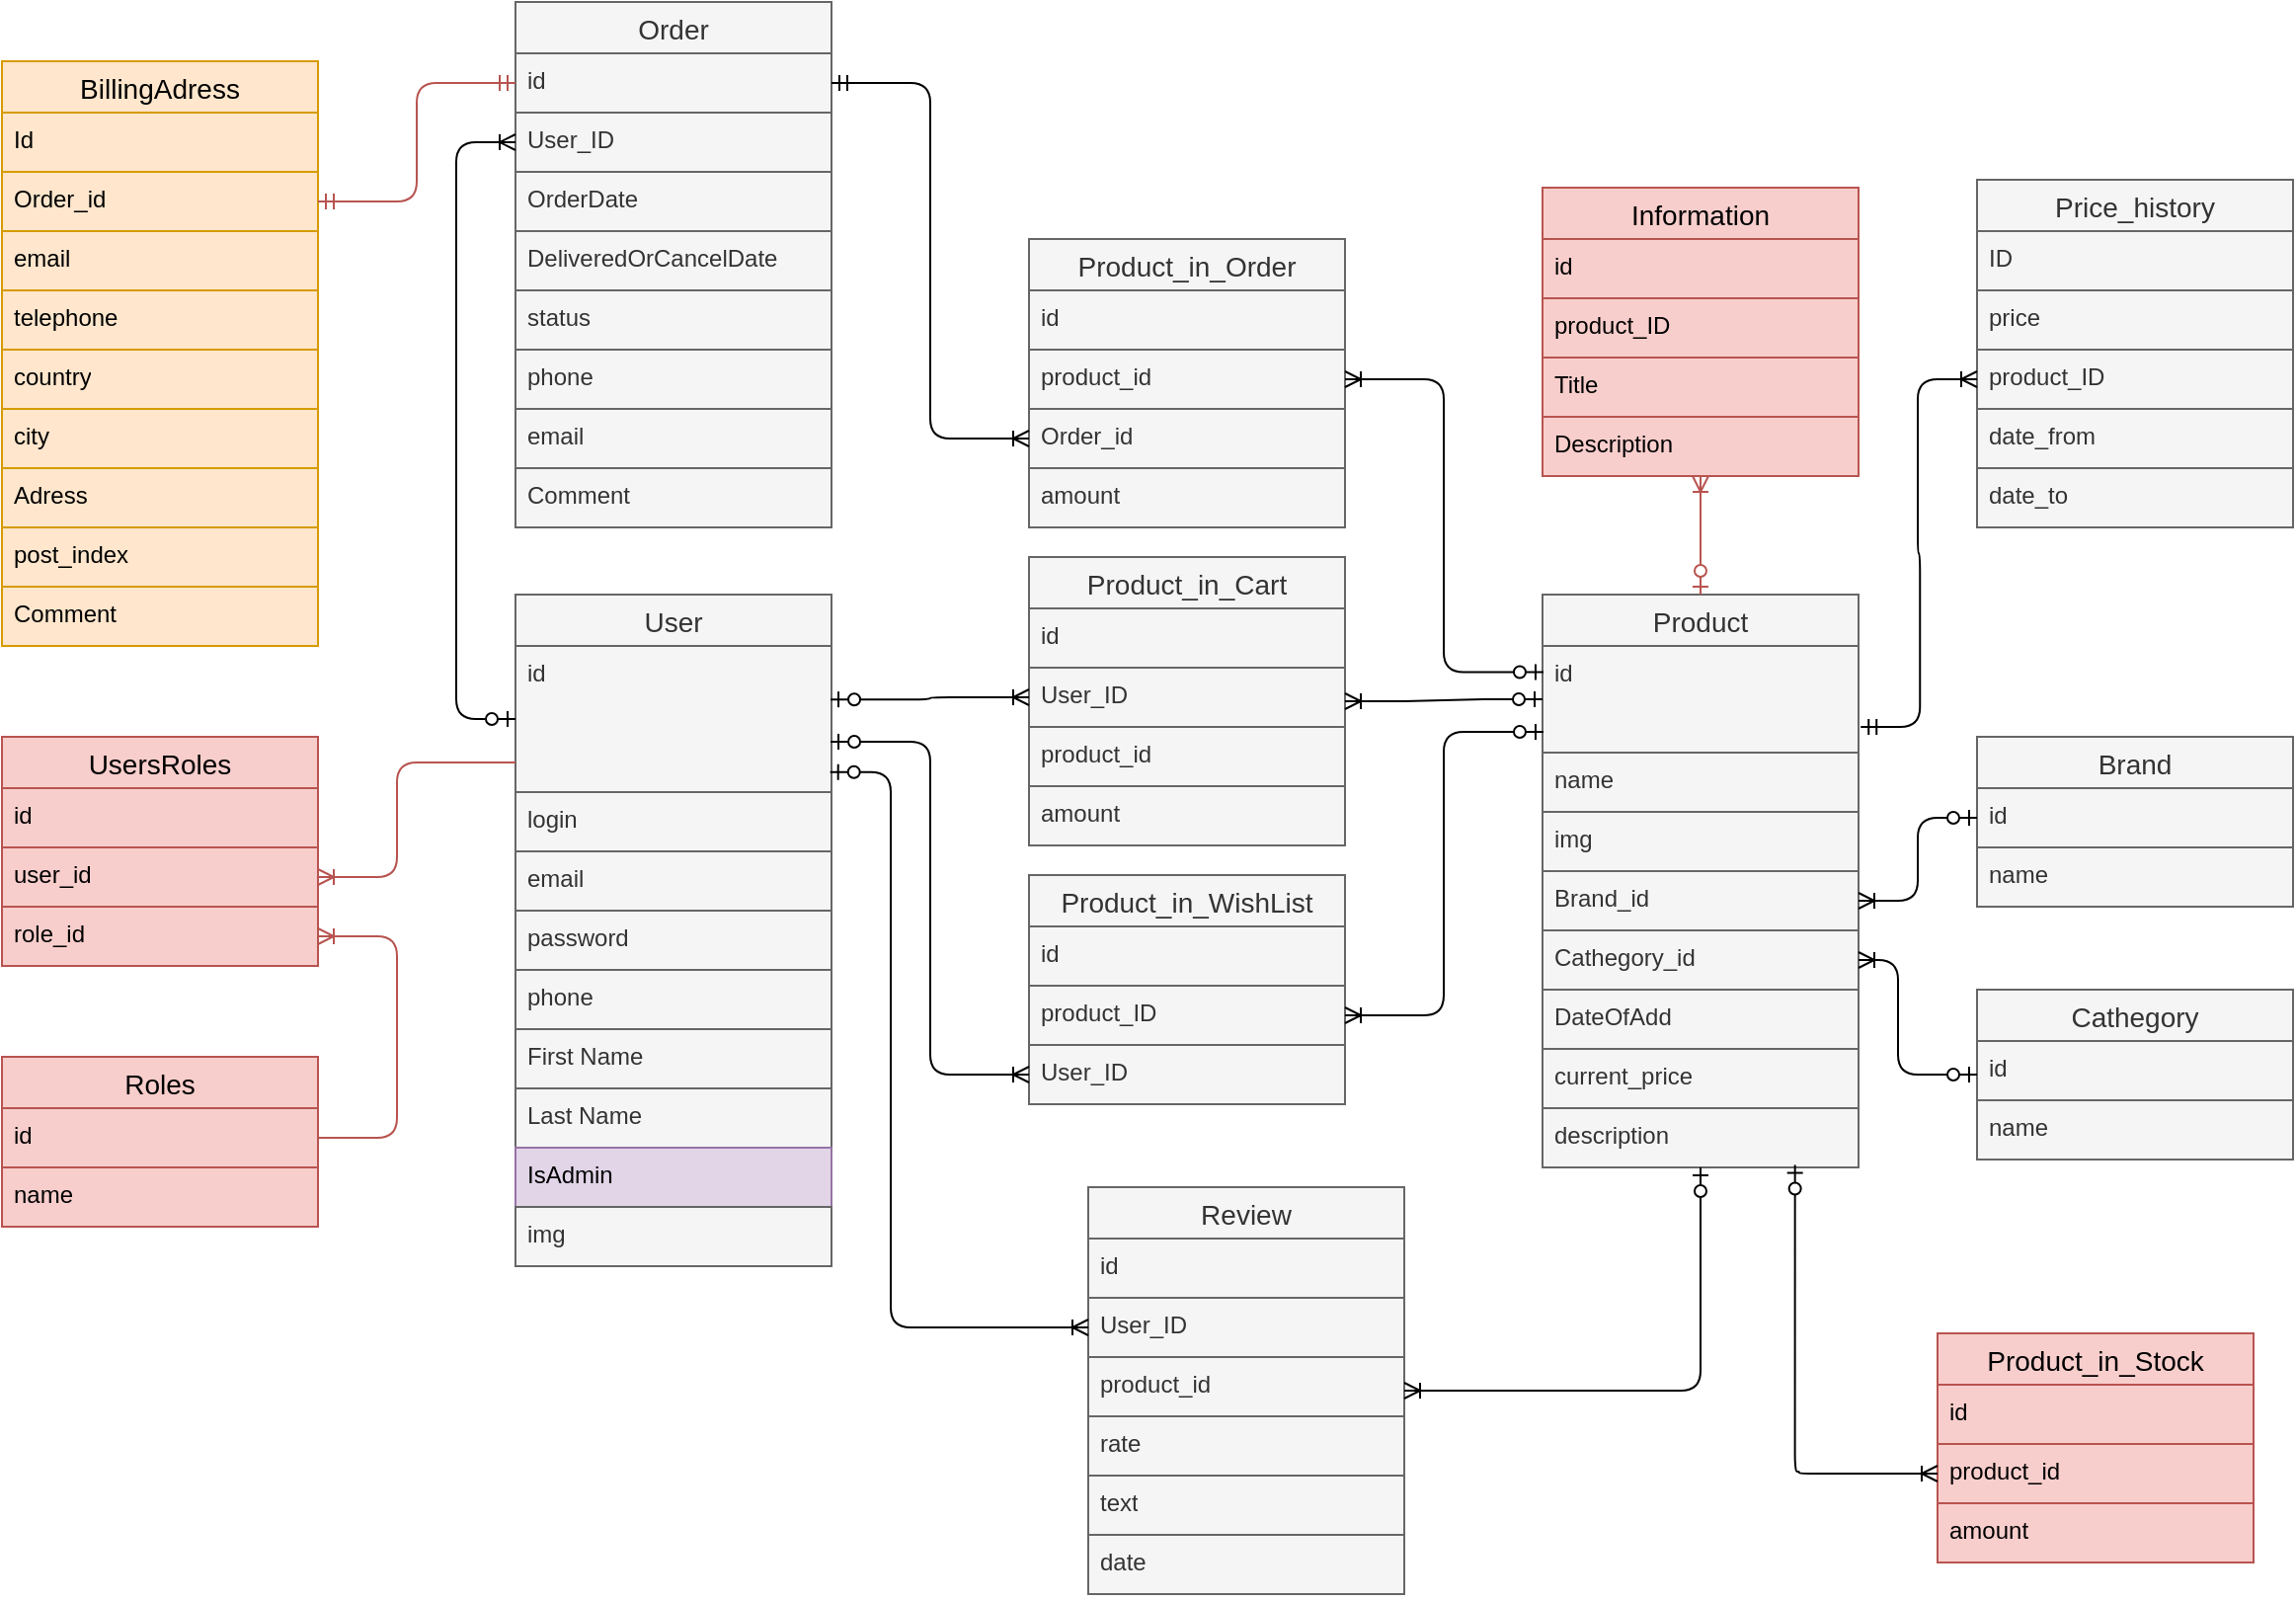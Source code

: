 <mxfile version="21.2.9" type="device">
  <diagram id="R2lEEEUBdFMjLlhIrx00" name="Page-1">
    <mxGraphModel dx="2614" dy="2073" grid="1" gridSize="10" guides="1" tooltips="1" connect="1" arrows="1" fold="1" page="1" pageScale="1" pageWidth="850" pageHeight="1100" math="0" shadow="0" extFonts="Permanent Marker^https://fonts.googleapis.com/css?family=Permanent+Marker">
      <root>
        <mxCell id="0" />
        <mxCell id="1" parent="0" />
        <mxCell id="YxecxqCxP0q8Dx2O9kPj-72" value="Product" style="swimlane;fontStyle=0;childLayout=stackLayout;horizontal=1;startSize=26;horizontalStack=0;resizeParent=1;resizeParentMax=0;resizeLast=0;collapsible=1;marginBottom=0;align=center;fontSize=14;fillColor=#f5f5f5;fontColor=#333333;strokeColor=#666666;" parent="1" vertex="1">
          <mxGeometry x="60" y="256" width="160" height="290" as="geometry" />
        </mxCell>
        <mxCell id="YxecxqCxP0q8Dx2O9kPj-73" value="id" style="text;spacingLeft=4;spacingRight=4;overflow=hidden;rotatable=0;points=[[0,0.5],[1,0.5]];portConstraint=eastwest;fontSize=12;whiteSpace=wrap;html=1;fillColor=#f5f5f5;fontColor=#333333;strokeColor=#666666;" parent="YxecxqCxP0q8Dx2O9kPj-72" vertex="1">
          <mxGeometry y="26" width="160" height="54" as="geometry" />
        </mxCell>
        <mxCell id="YxecxqCxP0q8Dx2O9kPj-74" value="name" style="text;spacingLeft=4;spacingRight=4;overflow=hidden;rotatable=0;points=[[0,0.5],[1,0.5]];portConstraint=eastwest;fontSize=12;whiteSpace=wrap;html=1;fillColor=#f5f5f5;fontColor=#333333;strokeColor=#666666;" parent="YxecxqCxP0q8Dx2O9kPj-72" vertex="1">
          <mxGeometry y="80" width="160" height="30" as="geometry" />
        </mxCell>
        <mxCell id="YxecxqCxP0q8Dx2O9kPj-75" value="img" style="text;spacingLeft=4;spacingRight=4;overflow=hidden;rotatable=0;points=[[0,0.5],[1,0.5]];portConstraint=eastwest;fontSize=12;whiteSpace=wrap;html=1;fillColor=#f5f5f5;fontColor=#333333;strokeColor=#666666;" parent="YxecxqCxP0q8Dx2O9kPj-72" vertex="1">
          <mxGeometry y="110" width="160" height="30" as="geometry" />
        </mxCell>
        <mxCell id="YxecxqCxP0q8Dx2O9kPj-76" value="Brand_id" style="text;spacingLeft=4;spacingRight=4;overflow=hidden;rotatable=0;points=[[0,0.5],[1,0.5]];portConstraint=eastwest;fontSize=12;whiteSpace=wrap;html=1;fillColor=#f5f5f5;fontColor=#333333;strokeColor=#666666;" parent="YxecxqCxP0q8Dx2O9kPj-72" vertex="1">
          <mxGeometry y="140" width="160" height="30" as="geometry" />
        </mxCell>
        <mxCell id="YxecxqCxP0q8Dx2O9kPj-77" value="Cathegory_id" style="text;spacingLeft=4;spacingRight=4;overflow=hidden;rotatable=0;points=[[0,0.5],[1,0.5]];portConstraint=eastwest;fontSize=12;whiteSpace=wrap;html=1;fillColor=#f5f5f5;fontColor=#333333;strokeColor=#666666;" parent="YxecxqCxP0q8Dx2O9kPj-72" vertex="1">
          <mxGeometry y="170" width="160" height="30" as="geometry" />
        </mxCell>
        <mxCell id="YxecxqCxP0q8Dx2O9kPj-78" value="DateOfAdd" style="text;spacingLeft=4;spacingRight=4;overflow=hidden;rotatable=0;points=[[0,0.5],[1,0.5]];portConstraint=eastwest;fontSize=12;whiteSpace=wrap;html=1;fillColor=#f5f5f5;fontColor=#333333;strokeColor=#666666;" parent="YxecxqCxP0q8Dx2O9kPj-72" vertex="1">
          <mxGeometry y="200" width="160" height="30" as="geometry" />
        </mxCell>
        <mxCell id="OA8EPlwVXjZVBdzUhsho-21" value="current_price&lt;br&gt;" style="text;spacingLeft=4;spacingRight=4;overflow=hidden;rotatable=0;points=[[0,0.5],[1,0.5]];portConstraint=eastwest;fontSize=12;whiteSpace=wrap;html=1;fillColor=#f5f5f5;fontColor=#333333;strokeColor=#666666;" vertex="1" parent="YxecxqCxP0q8Dx2O9kPj-72">
          <mxGeometry y="230" width="160" height="30" as="geometry" />
        </mxCell>
        <mxCell id="OA8EPlwVXjZVBdzUhsho-22" value="description" style="text;spacingLeft=4;spacingRight=4;overflow=hidden;rotatable=0;points=[[0,0.5],[1,0.5]];portConstraint=eastwest;fontSize=12;whiteSpace=wrap;html=1;fillColor=#f5f5f5;fontColor=#333333;strokeColor=#666666;" vertex="1" parent="YxecxqCxP0q8Dx2O9kPj-72">
          <mxGeometry y="260" width="160" height="30" as="geometry" />
        </mxCell>
        <mxCell id="YxecxqCxP0q8Dx2O9kPj-79" value="User" style="swimlane;fontStyle=0;childLayout=stackLayout;horizontal=1;startSize=26;horizontalStack=0;resizeParent=1;resizeParentMax=0;resizeLast=0;collapsible=1;marginBottom=0;align=center;fontSize=14;fillColor=#f5f5f5;fontColor=#333333;strokeColor=#666666;" parent="1" vertex="1">
          <mxGeometry x="-460" y="256" width="160" height="340" as="geometry" />
        </mxCell>
        <mxCell id="YxecxqCxP0q8Dx2O9kPj-80" value="id" style="text;strokeColor=#666666;fillColor=#f5f5f5;spacingLeft=4;spacingRight=4;overflow=hidden;rotatable=0;points=[[0,0.5],[1,0.5]];portConstraint=eastwest;fontSize=12;whiteSpace=wrap;html=1;fontColor=#333333;" parent="YxecxqCxP0q8Dx2O9kPj-79" vertex="1">
          <mxGeometry y="26" width="160" height="74" as="geometry" />
        </mxCell>
        <mxCell id="OA8EPlwVXjZVBdzUhsho-10" value="login" style="text;strokeColor=#666666;fillColor=#f5f5f5;spacingLeft=4;spacingRight=4;overflow=hidden;rotatable=0;points=[[0,0.5],[1,0.5]];portConstraint=eastwest;fontSize=12;whiteSpace=wrap;html=1;fontColor=#333333;" vertex="1" parent="YxecxqCxP0q8Dx2O9kPj-79">
          <mxGeometry y="100" width="160" height="30" as="geometry" />
        </mxCell>
        <mxCell id="YxecxqCxP0q8Dx2O9kPj-81" value="email" style="text;strokeColor=#666666;fillColor=#f5f5f5;spacingLeft=4;spacingRight=4;overflow=hidden;rotatable=0;points=[[0,0.5],[1,0.5]];portConstraint=eastwest;fontSize=12;whiteSpace=wrap;html=1;fontColor=#333333;" parent="YxecxqCxP0q8Dx2O9kPj-79" vertex="1">
          <mxGeometry y="130" width="160" height="30" as="geometry" />
        </mxCell>
        <mxCell id="YxecxqCxP0q8Dx2O9kPj-82" value="password" style="text;strokeColor=#666666;fillColor=#f5f5f5;spacingLeft=4;spacingRight=4;overflow=hidden;rotatable=0;points=[[0,0.5],[1,0.5]];portConstraint=eastwest;fontSize=12;whiteSpace=wrap;html=1;fontColor=#333333;" parent="YxecxqCxP0q8Dx2O9kPj-79" vertex="1">
          <mxGeometry y="160" width="160" height="30" as="geometry" />
        </mxCell>
        <mxCell id="YxecxqCxP0q8Dx2O9kPj-83" value="phone" style="text;strokeColor=#666666;fillColor=#f5f5f5;spacingLeft=4;spacingRight=4;overflow=hidden;rotatable=0;points=[[0,0.5],[1,0.5]];portConstraint=eastwest;fontSize=12;whiteSpace=wrap;html=1;fontColor=#333333;" parent="YxecxqCxP0q8Dx2O9kPj-79" vertex="1">
          <mxGeometry y="190" width="160" height="30" as="geometry" />
        </mxCell>
        <mxCell id="YxecxqCxP0q8Dx2O9kPj-84" value="First Name" style="text;strokeColor=#666666;fillColor=#f5f5f5;spacingLeft=4;spacingRight=4;overflow=hidden;rotatable=0;points=[[0,0.5],[1,0.5]];portConstraint=eastwest;fontSize=12;whiteSpace=wrap;html=1;fontColor=#333333;" parent="YxecxqCxP0q8Dx2O9kPj-79" vertex="1">
          <mxGeometry y="220" width="160" height="30" as="geometry" />
        </mxCell>
        <mxCell id="YxecxqCxP0q8Dx2O9kPj-85" value="Last Name" style="text;strokeColor=#666666;fillColor=#f5f5f5;spacingLeft=4;spacingRight=4;overflow=hidden;rotatable=0;points=[[0,0.5],[1,0.5]];portConstraint=eastwest;fontSize=12;whiteSpace=wrap;html=1;fontColor=#333333;" parent="YxecxqCxP0q8Dx2O9kPj-79" vertex="1">
          <mxGeometry y="250" width="160" height="30" as="geometry" />
        </mxCell>
        <mxCell id="Uu304TDXftvlPRaXCmew-1" value="IsAdmin" style="text;strokeColor=#9673a6;fillColor=#e1d5e7;spacingLeft=4;spacingRight=4;overflow=hidden;rotatable=0;points=[[0,0.5],[1,0.5]];portConstraint=eastwest;fontSize=12;whiteSpace=wrap;html=1;" parent="YxecxqCxP0q8Dx2O9kPj-79" vertex="1">
          <mxGeometry y="280" width="160" height="30" as="geometry" />
        </mxCell>
        <mxCell id="OA8EPlwVXjZVBdzUhsho-2" value="img" style="text;strokeColor=#666666;fillColor=#f5f5f5;spacingLeft=4;spacingRight=4;overflow=hidden;rotatable=0;points=[[0,0.5],[1,0.5]];portConstraint=eastwest;fontSize=12;whiteSpace=wrap;html=1;fontColor=#333333;" vertex="1" parent="YxecxqCxP0q8Dx2O9kPj-79">
          <mxGeometry y="310" width="160" height="30" as="geometry" />
        </mxCell>
        <mxCell id="YxecxqCxP0q8Dx2O9kPj-93" value="Order" style="swimlane;fontStyle=0;childLayout=stackLayout;horizontal=1;startSize=26;horizontalStack=0;resizeParent=1;resizeParentMax=0;resizeLast=0;collapsible=1;marginBottom=0;align=center;fontSize=14;fillColor=#f5f5f5;fontColor=#333333;strokeColor=#666666;" parent="1" vertex="1">
          <mxGeometry x="-460" y="-44" width="160" height="266" as="geometry" />
        </mxCell>
        <mxCell id="YxecxqCxP0q8Dx2O9kPj-94" value="id" style="text;spacingLeft=4;spacingRight=4;overflow=hidden;rotatable=0;points=[[0,0.5],[1,0.5]];portConstraint=eastwest;fontSize=12;whiteSpace=wrap;html=1;fillColor=#f5f5f5;fontColor=#333333;strokeColor=#666666;" parent="YxecxqCxP0q8Dx2O9kPj-93" vertex="1">
          <mxGeometry y="26" width="160" height="30" as="geometry" />
        </mxCell>
        <mxCell id="YxecxqCxP0q8Dx2O9kPj-95" value="User_ID" style="text;spacingLeft=4;spacingRight=4;overflow=hidden;rotatable=0;points=[[0,0.5],[1,0.5]];portConstraint=eastwest;fontSize=12;whiteSpace=wrap;html=1;fillColor=#f5f5f5;fontColor=#333333;strokeColor=#666666;" parent="YxecxqCxP0q8Dx2O9kPj-93" vertex="1">
          <mxGeometry y="56" width="160" height="30" as="geometry" />
        </mxCell>
        <mxCell id="YxecxqCxP0q8Dx2O9kPj-96" value="OrderDate" style="text;spacingLeft=4;spacingRight=4;overflow=hidden;rotatable=0;points=[[0,0.5],[1,0.5]];portConstraint=eastwest;fontSize=12;whiteSpace=wrap;html=1;fillColor=#f5f5f5;fontColor=#333333;strokeColor=#666666;" parent="YxecxqCxP0q8Dx2O9kPj-93" vertex="1">
          <mxGeometry y="86" width="160" height="30" as="geometry" />
        </mxCell>
        <mxCell id="YxecxqCxP0q8Dx2O9kPj-97" value="DeliveredOrCancelDate" style="text;spacingLeft=4;spacingRight=4;overflow=hidden;rotatable=0;points=[[0,0.5],[1,0.5]];portConstraint=eastwest;fontSize=12;whiteSpace=wrap;html=1;fillColor=#f5f5f5;fontColor=#333333;strokeColor=#666666;" parent="YxecxqCxP0q8Dx2O9kPj-93" vertex="1">
          <mxGeometry y="116" width="160" height="30" as="geometry" />
        </mxCell>
        <mxCell id="OA8EPlwVXjZVBdzUhsho-58" value="status&amp;nbsp;" style="text;spacingLeft=4;spacingRight=4;overflow=hidden;rotatable=0;points=[[0,0.5],[1,0.5]];portConstraint=eastwest;fontSize=12;whiteSpace=wrap;html=1;fillColor=#f5f5f5;fontColor=#333333;strokeColor=#666666;" vertex="1" parent="YxecxqCxP0q8Dx2O9kPj-93">
          <mxGeometry y="146" width="160" height="30" as="geometry" />
        </mxCell>
        <mxCell id="OA8EPlwVXjZVBdzUhsho-63" value="phone" style="text;spacingLeft=4;spacingRight=4;overflow=hidden;rotatable=0;points=[[0,0.5],[1,0.5]];portConstraint=eastwest;fontSize=12;whiteSpace=wrap;html=1;fillColor=#f5f5f5;fontColor=#333333;strokeColor=#666666;" vertex="1" parent="YxecxqCxP0q8Dx2O9kPj-93">
          <mxGeometry y="176" width="160" height="30" as="geometry" />
        </mxCell>
        <mxCell id="OA8EPlwVXjZVBdzUhsho-64" value="email" style="text;spacingLeft=4;spacingRight=4;overflow=hidden;rotatable=0;points=[[0,0.5],[1,0.5]];portConstraint=eastwest;fontSize=12;whiteSpace=wrap;html=1;fillColor=#f5f5f5;fontColor=#333333;strokeColor=#666666;" vertex="1" parent="YxecxqCxP0q8Dx2O9kPj-93">
          <mxGeometry y="206" width="160" height="30" as="geometry" />
        </mxCell>
        <mxCell id="OA8EPlwVXjZVBdzUhsho-65" value="Comment" style="text;spacingLeft=4;spacingRight=4;overflow=hidden;rotatable=0;points=[[0,0.5],[1,0.5]];portConstraint=eastwest;fontSize=12;whiteSpace=wrap;html=1;fillColor=#f5f5f5;fontColor=#333333;strokeColor=#666666;" vertex="1" parent="YxecxqCxP0q8Dx2O9kPj-93">
          <mxGeometry y="236" width="160" height="30" as="geometry" />
        </mxCell>
        <mxCell id="YxecxqCxP0q8Dx2O9kPj-98" value="Product_in_Order" style="swimlane;fontStyle=0;childLayout=stackLayout;horizontal=1;startSize=26;horizontalStack=0;resizeParent=1;resizeParentMax=0;resizeLast=0;collapsible=1;marginBottom=0;align=center;fontSize=14;fillColor=#f5f5f5;fontColor=#333333;strokeColor=#666666;" parent="1" vertex="1">
          <mxGeometry x="-200" y="76" width="160" height="146" as="geometry" />
        </mxCell>
        <mxCell id="YxecxqCxP0q8Dx2O9kPj-99" value="id" style="text;spacingLeft=4;spacingRight=4;overflow=hidden;rotatable=0;points=[[0,0.5],[1,0.5]];portConstraint=eastwest;fontSize=12;whiteSpace=wrap;html=1;fillColor=#f5f5f5;fontColor=#333333;strokeColor=#666666;" parent="YxecxqCxP0q8Dx2O9kPj-98" vertex="1">
          <mxGeometry y="26" width="160" height="30" as="geometry" />
        </mxCell>
        <mxCell id="YxecxqCxP0q8Dx2O9kPj-100" value="product_id" style="text;spacingLeft=4;spacingRight=4;overflow=hidden;rotatable=0;points=[[0,0.5],[1,0.5]];portConstraint=eastwest;fontSize=12;whiteSpace=wrap;html=1;fillColor=#f5f5f5;fontColor=#333333;strokeColor=#666666;" parent="YxecxqCxP0q8Dx2O9kPj-98" vertex="1">
          <mxGeometry y="56" width="160" height="30" as="geometry" />
        </mxCell>
        <mxCell id="YxecxqCxP0q8Dx2O9kPj-101" value="Order_id" style="text;spacingLeft=4;spacingRight=4;overflow=hidden;rotatable=0;points=[[0,0.5],[1,0.5]];portConstraint=eastwest;fontSize=12;whiteSpace=wrap;html=1;fillColor=#f5f5f5;fontColor=#333333;strokeColor=#666666;" parent="YxecxqCxP0q8Dx2O9kPj-98" vertex="1">
          <mxGeometry y="86" width="160" height="30" as="geometry" />
        </mxCell>
        <mxCell id="YxecxqCxP0q8Dx2O9kPj-102" value="amount" style="text;spacingLeft=4;spacingRight=4;overflow=hidden;rotatable=0;points=[[0,0.5],[1,0.5]];portConstraint=eastwest;fontSize=12;whiteSpace=wrap;html=1;fillColor=#f5f5f5;fontColor=#333333;strokeColor=#666666;" parent="YxecxqCxP0q8Dx2O9kPj-98" vertex="1">
          <mxGeometry y="116" width="160" height="30" as="geometry" />
        </mxCell>
        <mxCell id="YxecxqCxP0q8Dx2O9kPj-109" value="Product_in_Cart" style="swimlane;fontStyle=0;childLayout=stackLayout;horizontal=1;startSize=26;horizontalStack=0;resizeParent=1;resizeParentMax=0;resizeLast=0;collapsible=1;marginBottom=0;align=center;fontSize=14;fillColor=#f5f5f5;fontColor=#333333;strokeColor=#666666;" parent="1" vertex="1">
          <mxGeometry x="-200" y="237" width="160" height="146" as="geometry" />
        </mxCell>
        <mxCell id="YxecxqCxP0q8Dx2O9kPj-110" value="id" style="text;spacingLeft=4;spacingRight=4;overflow=hidden;rotatable=0;points=[[0,0.5],[1,0.5]];portConstraint=eastwest;fontSize=12;whiteSpace=wrap;html=1;fillColor=#f5f5f5;fontColor=#333333;strokeColor=#666666;" parent="YxecxqCxP0q8Dx2O9kPj-109" vertex="1">
          <mxGeometry y="26" width="160" height="30" as="geometry" />
        </mxCell>
        <mxCell id="YxecxqCxP0q8Dx2O9kPj-112" value="User_ID" style="text;spacingLeft=4;spacingRight=4;overflow=hidden;rotatable=0;points=[[0,0.5],[1,0.5]];portConstraint=eastwest;fontSize=12;whiteSpace=wrap;html=1;fillColor=#f5f5f5;fontColor=#333333;strokeColor=#666666;" parent="YxecxqCxP0q8Dx2O9kPj-109" vertex="1">
          <mxGeometry y="56" width="160" height="30" as="geometry" />
        </mxCell>
        <mxCell id="YxecxqCxP0q8Dx2O9kPj-111" value="product_id" style="text;spacingLeft=4;spacingRight=4;overflow=hidden;rotatable=0;points=[[0,0.5],[1,0.5]];portConstraint=eastwest;fontSize=12;whiteSpace=wrap;html=1;fillColor=#f5f5f5;fontColor=#333333;strokeColor=#666666;" parent="YxecxqCxP0q8Dx2O9kPj-109" vertex="1">
          <mxGeometry y="86" width="160" height="30" as="geometry" />
        </mxCell>
        <mxCell id="YxecxqCxP0q8Dx2O9kPj-198" value="amount" style="text;spacingLeft=4;spacingRight=4;overflow=hidden;rotatable=0;points=[[0,0.5],[1,0.5]];portConstraint=eastwest;fontSize=12;whiteSpace=wrap;html=1;fillColor=#f5f5f5;fontColor=#333333;strokeColor=#666666;" parent="YxecxqCxP0q8Dx2O9kPj-109" vertex="1">
          <mxGeometry y="116" width="160" height="30" as="geometry" />
        </mxCell>
        <mxCell id="YxecxqCxP0q8Dx2O9kPj-118" value="Product_in_WishList" style="swimlane;fontStyle=0;childLayout=stackLayout;horizontal=1;startSize=26;horizontalStack=0;resizeParent=1;resizeParentMax=0;resizeLast=0;collapsible=1;marginBottom=0;align=center;fontSize=14;fillColor=#f5f5f5;fontColor=#333333;strokeColor=#666666;" parent="1" vertex="1">
          <mxGeometry x="-200" y="398" width="160" height="116" as="geometry" />
        </mxCell>
        <mxCell id="YxecxqCxP0q8Dx2O9kPj-119" value="id" style="text;spacingLeft=4;spacingRight=4;overflow=hidden;rotatable=0;points=[[0,0.5],[1,0.5]];portConstraint=eastwest;fontSize=12;whiteSpace=wrap;html=1;fillColor=#f5f5f5;fontColor=#333333;strokeColor=#666666;" parent="YxecxqCxP0q8Dx2O9kPj-118" vertex="1">
          <mxGeometry y="26" width="160" height="30" as="geometry" />
        </mxCell>
        <mxCell id="YxecxqCxP0q8Dx2O9kPj-120" value="product_ID" style="text;spacingLeft=4;spacingRight=4;overflow=hidden;rotatable=0;points=[[0,0.5],[1,0.5]];portConstraint=eastwest;fontSize=12;whiteSpace=wrap;html=1;fillColor=#f5f5f5;fontColor=#333333;strokeColor=#666666;" parent="YxecxqCxP0q8Dx2O9kPj-118" vertex="1">
          <mxGeometry y="56" width="160" height="30" as="geometry" />
        </mxCell>
        <mxCell id="YxecxqCxP0q8Dx2O9kPj-121" value="User_ID" style="text;spacingLeft=4;spacingRight=4;overflow=hidden;rotatable=0;points=[[0,0.5],[1,0.5]];portConstraint=eastwest;fontSize=12;whiteSpace=wrap;html=1;fillColor=#f5f5f5;fontColor=#333333;strokeColor=#666666;" parent="YxecxqCxP0q8Dx2O9kPj-118" vertex="1">
          <mxGeometry y="86" width="160" height="30" as="geometry" />
        </mxCell>
        <mxCell id="YxecxqCxP0q8Dx2O9kPj-129" value="" style="edgeStyle=orthogonalEdgeStyle;fontSize=12;html=1;endArrow=ERoneToMany;startArrow=ERmandOne;rounded=1;exitX=1;exitY=0.5;exitDx=0;exitDy=0;entryX=0;entryY=0.5;entryDx=0;entryDy=0;strokeColor=#000000;fillColor=#f5f5f5;" parent="1" source="YxecxqCxP0q8Dx2O9kPj-94" target="YxecxqCxP0q8Dx2O9kPj-101" edge="1">
          <mxGeometry width="100" height="100" relative="1" as="geometry">
            <mxPoint x="-270" y="306" as="sourcePoint" />
            <mxPoint x="-170" y="206" as="targetPoint" />
          </mxGeometry>
        </mxCell>
        <mxCell id="YxecxqCxP0q8Dx2O9kPj-130" value="" style="edgeStyle=orthogonalEdgeStyle;fontSize=12;html=1;endArrow=ERoneToMany;startArrow=ERzeroToOne;rounded=1;entryX=0;entryY=0.5;entryDx=0;entryDy=0;strokeColor=#000000;fillColor=#f5f5f5;exitX=0.997;exitY=0.366;exitDx=0;exitDy=0;exitPerimeter=0;" parent="1" source="YxecxqCxP0q8Dx2O9kPj-80" target="YxecxqCxP0q8Dx2O9kPj-112" edge="1">
          <mxGeometry width="100" height="100" relative="1" as="geometry">
            <mxPoint x="-420" y="270" as="sourcePoint" />
            <mxPoint x="-160" y="206" as="targetPoint" />
          </mxGeometry>
        </mxCell>
        <mxCell id="YxecxqCxP0q8Dx2O9kPj-131" value="" style="fontSize=12;html=1;endArrow=ERoneToMany;startArrow=ERzeroToOne;rounded=1;entryX=0;entryY=0.5;entryDx=0;entryDy=0;strokeColor=#000000;fillColor=#f5f5f5;exitX=0.997;exitY=0.655;exitDx=0;exitDy=0;exitPerimeter=0;edgeStyle=orthogonalEdgeStyle;" parent="1" source="YxecxqCxP0q8Dx2O9kPj-80" target="YxecxqCxP0q8Dx2O9kPj-121" edge="1">
          <mxGeometry width="100" height="100" relative="1" as="geometry">
            <mxPoint x="-500" y="380" as="sourcePoint" />
            <mxPoint x="-180" y="466" as="targetPoint" />
          </mxGeometry>
        </mxCell>
        <mxCell id="YxecxqCxP0q8Dx2O9kPj-137" value="" style="fontSize=12;html=1;endArrow=ERoneToMany;startArrow=ERzeroToOne;rounded=1;entryX=1;entryY=0.5;entryDx=0;entryDy=0;strokeColor=#000000;fillColor=#f5f5f5;edgeStyle=orthogonalEdgeStyle;exitX=0.003;exitY=0.245;exitDx=0;exitDy=0;exitPerimeter=0;" parent="1" source="YxecxqCxP0q8Dx2O9kPj-73" target="YxecxqCxP0q8Dx2O9kPj-100" edge="1">
          <mxGeometry width="100" height="100" relative="1" as="geometry">
            <mxPoint x="50" y="296" as="sourcePoint" />
            <mxPoint x="-180" y="306" as="targetPoint" />
          </mxGeometry>
        </mxCell>
        <mxCell id="YxecxqCxP0q8Dx2O9kPj-140" value="" style="fontSize=12;html=1;endArrow=ERoneToMany;startArrow=ERzeroToOne;rounded=1;entryX=0;entryY=0.5;entryDx=0;entryDy=0;edgeStyle=orthogonalEdgeStyle;exitX=0;exitY=0.5;exitDx=0;exitDy=0;" parent="1" target="YxecxqCxP0q8Dx2O9kPj-95" edge="1" source="YxecxqCxP0q8Dx2O9kPj-80">
          <mxGeometry width="100" height="100" relative="1" as="geometry">
            <mxPoint x="-570" y="150" as="sourcePoint" />
            <mxPoint x="-350" y="176" as="targetPoint" />
            <Array as="points">
              <mxPoint x="-490" y="319" />
              <mxPoint x="-490" y="27" />
            </Array>
          </mxGeometry>
        </mxCell>
        <mxCell id="YxecxqCxP0q8Dx2O9kPj-141" value="Price_history" style="swimlane;fontStyle=0;childLayout=stackLayout;horizontal=1;startSize=26;horizontalStack=0;resizeParent=1;resizeParentMax=0;resizeLast=0;collapsible=1;marginBottom=0;align=center;fontSize=14;fillColor=#f5f5f5;fontColor=#333333;strokeColor=#666666;" parent="1" vertex="1">
          <mxGeometry x="280" y="46" width="160" height="176" as="geometry" />
        </mxCell>
        <mxCell id="YxecxqCxP0q8Dx2O9kPj-142" value="ID" style="text;strokeColor=#666666;fillColor=#f5f5f5;spacingLeft=4;spacingRight=4;overflow=hidden;rotatable=0;points=[[0,0.5],[1,0.5]];portConstraint=eastwest;fontSize=12;whiteSpace=wrap;html=1;fontColor=#333333;" parent="YxecxqCxP0q8Dx2O9kPj-141" vertex="1">
          <mxGeometry y="26" width="160" height="30" as="geometry" />
        </mxCell>
        <mxCell id="YxecxqCxP0q8Dx2O9kPj-195" value="price" style="text;strokeColor=#666666;fillColor=#f5f5f5;spacingLeft=4;spacingRight=4;overflow=hidden;rotatable=0;points=[[0,0.5],[1,0.5]];portConstraint=eastwest;fontSize=12;whiteSpace=wrap;html=1;fontColor=#333333;" parent="YxecxqCxP0q8Dx2O9kPj-141" vertex="1">
          <mxGeometry y="56" width="160" height="30" as="geometry" />
        </mxCell>
        <mxCell id="YxecxqCxP0q8Dx2O9kPj-143" value="product_ID" style="text;strokeColor=#666666;fillColor=#f5f5f5;spacingLeft=4;spacingRight=4;overflow=hidden;rotatable=0;points=[[0,0.5],[1,0.5]];portConstraint=eastwest;fontSize=12;whiteSpace=wrap;html=1;fontColor=#333333;" parent="YxecxqCxP0q8Dx2O9kPj-141" vertex="1">
          <mxGeometry y="86" width="160" height="30" as="geometry" />
        </mxCell>
        <mxCell id="YxecxqCxP0q8Dx2O9kPj-144" value="date_from" style="text;strokeColor=#666666;fillColor=#f5f5f5;spacingLeft=4;spacingRight=4;overflow=hidden;rotatable=0;points=[[0,0.5],[1,0.5]];portConstraint=eastwest;fontSize=12;whiteSpace=wrap;html=1;fontColor=#333333;" parent="YxecxqCxP0q8Dx2O9kPj-141" vertex="1">
          <mxGeometry y="116" width="160" height="30" as="geometry" />
        </mxCell>
        <mxCell id="YxecxqCxP0q8Dx2O9kPj-145" value="date_to" style="text;strokeColor=#666666;fillColor=#f5f5f5;spacingLeft=4;spacingRight=4;overflow=hidden;rotatable=0;points=[[0,0.5],[1,0.5]];portConstraint=eastwest;fontSize=12;whiteSpace=wrap;html=1;fontColor=#333333;" parent="YxecxqCxP0q8Dx2O9kPj-141" vertex="1">
          <mxGeometry y="146" width="160" height="30" as="geometry" />
        </mxCell>
        <mxCell id="YxecxqCxP0q8Dx2O9kPj-146" value="" style="edgeStyle=entityRelationEdgeStyle;fontSize=12;html=1;endArrow=ERoneToMany;startArrow=ERmandOne;rounded=1;exitX=1.007;exitY=0.759;exitDx=0;exitDy=0;exitPerimeter=0;entryX=0;entryY=0.5;entryDx=0;entryDy=0;" parent="1" source="YxecxqCxP0q8Dx2O9kPj-73" target="YxecxqCxP0q8Dx2O9kPj-143" edge="1">
          <mxGeometry width="100" height="100" relative="1" as="geometry">
            <mxPoint x="200" y="336" as="sourcePoint" />
            <mxPoint x="300" y="236" as="targetPoint" />
          </mxGeometry>
        </mxCell>
        <mxCell id="YxecxqCxP0q8Dx2O9kPj-160" value="Review" style="swimlane;fontStyle=0;childLayout=stackLayout;horizontal=1;startSize=26;horizontalStack=0;resizeParent=1;resizeParentMax=0;resizeLast=0;collapsible=1;marginBottom=0;align=center;fontSize=14;fillColor=#f5f5f5;fontColor=#333333;strokeColor=#666666;" parent="1" vertex="1">
          <mxGeometry x="-170" y="556" width="160" height="206" as="geometry" />
        </mxCell>
        <mxCell id="YxecxqCxP0q8Dx2O9kPj-161" value="id" style="text;spacingLeft=4;spacingRight=4;overflow=hidden;rotatable=0;points=[[0,0.5],[1,0.5]];portConstraint=eastwest;fontSize=12;whiteSpace=wrap;html=1;fillColor=#f5f5f5;fontColor=#333333;strokeColor=#666666;" parent="YxecxqCxP0q8Dx2O9kPj-160" vertex="1">
          <mxGeometry y="26" width="160" height="30" as="geometry" />
        </mxCell>
        <mxCell id="YxecxqCxP0q8Dx2O9kPj-162" value="User_ID" style="text;spacingLeft=4;spacingRight=4;overflow=hidden;rotatable=0;points=[[0,0.5],[1,0.5]];portConstraint=eastwest;fontSize=12;whiteSpace=wrap;html=1;fillColor=#f5f5f5;fontColor=#333333;strokeColor=#666666;" parent="YxecxqCxP0q8Dx2O9kPj-160" vertex="1">
          <mxGeometry y="56" width="160" height="30" as="geometry" />
        </mxCell>
        <mxCell id="YxecxqCxP0q8Dx2O9kPj-163" value="product_id" style="text;spacingLeft=4;spacingRight=4;overflow=hidden;rotatable=0;points=[[0,0.5],[1,0.5]];portConstraint=eastwest;fontSize=12;whiteSpace=wrap;html=1;fillColor=#f5f5f5;fontColor=#333333;strokeColor=#666666;" parent="YxecxqCxP0q8Dx2O9kPj-160" vertex="1">
          <mxGeometry y="86" width="160" height="30" as="geometry" />
        </mxCell>
        <mxCell id="YxecxqCxP0q8Dx2O9kPj-164" value="rate" style="text;spacingLeft=4;spacingRight=4;overflow=hidden;rotatable=0;points=[[0,0.5],[1,0.5]];portConstraint=eastwest;fontSize=12;whiteSpace=wrap;html=1;fillColor=#f5f5f5;fontColor=#333333;strokeColor=#666666;" parent="YxecxqCxP0q8Dx2O9kPj-160" vertex="1">
          <mxGeometry y="116" width="160" height="30" as="geometry" />
        </mxCell>
        <mxCell id="YxecxqCxP0q8Dx2O9kPj-165" value="text" style="text;spacingLeft=4;spacingRight=4;overflow=hidden;rotatable=0;points=[[0,0.5],[1,0.5]];portConstraint=eastwest;fontSize=12;whiteSpace=wrap;html=1;fillColor=#f5f5f5;fontColor=#333333;strokeColor=#666666;" parent="YxecxqCxP0q8Dx2O9kPj-160" vertex="1">
          <mxGeometry y="146" width="160" height="30" as="geometry" />
        </mxCell>
        <mxCell id="YxecxqCxP0q8Dx2O9kPj-166" value="date" style="text;spacingLeft=4;spacingRight=4;overflow=hidden;rotatable=0;points=[[0,0.5],[1,0.5]];portConstraint=eastwest;fontSize=12;whiteSpace=wrap;html=1;fillColor=#f5f5f5;fontColor=#333333;strokeColor=#666666;" parent="YxecxqCxP0q8Dx2O9kPj-160" vertex="1">
          <mxGeometry y="176" width="160" height="30" as="geometry" />
        </mxCell>
        <mxCell id="YxecxqCxP0q8Dx2O9kPj-167" value="" style="edgeStyle=orthogonalEdgeStyle;fontSize=12;html=1;endArrow=ERoneToMany;startArrow=ERzeroToOne;rounded=1;entryX=0;entryY=0.5;entryDx=0;entryDy=0;exitX=0.996;exitY=0.863;exitDx=0;exitDy=0;exitPerimeter=0;" parent="1" target="YxecxqCxP0q8Dx2O9kPj-162" edge="1" source="YxecxqCxP0q8Dx2O9kPj-80">
          <mxGeometry width="100" height="100" relative="1" as="geometry">
            <mxPoint x="-601" y="355" as="sourcePoint" />
            <mxPoint x="-110" y="386" as="targetPoint" />
            <Array as="points">
              <mxPoint x="-270" y="346" />
              <mxPoint x="-270" y="627" />
            </Array>
          </mxGeometry>
        </mxCell>
        <mxCell id="YxecxqCxP0q8Dx2O9kPj-168" value="" style="fontSize=12;html=1;endArrow=ERoneToMany;startArrow=ERzeroToOne;rounded=1;exitX=0.5;exitY=1;exitDx=0;exitDy=0;entryX=1;entryY=0.5;entryDx=0;entryDy=0;edgeStyle=orthogonalEdgeStyle;" parent="1" source="YxecxqCxP0q8Dx2O9kPj-72" target="YxecxqCxP0q8Dx2O9kPj-160" edge="1">
          <mxGeometry width="100" height="100" relative="1" as="geometry">
            <mxPoint x="-30" y="446" as="sourcePoint" />
            <mxPoint x="10" y="666" as="targetPoint" />
          </mxGeometry>
        </mxCell>
        <mxCell id="YxecxqCxP0q8Dx2O9kPj-169" value="Cathegory" style="swimlane;fontStyle=0;childLayout=stackLayout;horizontal=1;startSize=26;horizontalStack=0;resizeParent=1;resizeParentMax=0;resizeLast=0;collapsible=1;marginBottom=0;align=center;fontSize=14;fillColor=#f5f5f5;fontColor=#333333;strokeColor=#666666;" parent="1" vertex="1">
          <mxGeometry x="280" y="456" width="160" height="86" as="geometry" />
        </mxCell>
        <mxCell id="YxecxqCxP0q8Dx2O9kPj-170" value="id" style="text;spacingLeft=4;spacingRight=4;overflow=hidden;rotatable=0;points=[[0,0.5],[1,0.5]];portConstraint=eastwest;fontSize=12;whiteSpace=wrap;html=1;fillColor=#f5f5f5;fontColor=#333333;strokeColor=#666666;" parent="YxecxqCxP0q8Dx2O9kPj-169" vertex="1">
          <mxGeometry y="26" width="160" height="30" as="geometry" />
        </mxCell>
        <mxCell id="YxecxqCxP0q8Dx2O9kPj-171" value="name" style="text;spacingLeft=4;spacingRight=4;overflow=hidden;rotatable=0;points=[[0,0.5],[1,0.5]];portConstraint=eastwest;fontSize=12;whiteSpace=wrap;html=1;fillColor=#f5f5f5;fontColor=#333333;strokeColor=#666666;" parent="YxecxqCxP0q8Dx2O9kPj-169" vertex="1">
          <mxGeometry y="56" width="160" height="30" as="geometry" />
        </mxCell>
        <mxCell id="YxecxqCxP0q8Dx2O9kPj-172" value="Brand" style="swimlane;fontStyle=0;childLayout=stackLayout;horizontal=1;startSize=26;horizontalStack=0;resizeParent=1;resizeParentMax=0;resizeLast=0;collapsible=1;marginBottom=0;align=center;fontSize=14;fillColor=#f5f5f5;fontColor=#333333;strokeColor=#666666;" parent="1" vertex="1">
          <mxGeometry x="280" y="328" width="160" height="86" as="geometry" />
        </mxCell>
        <mxCell id="YxecxqCxP0q8Dx2O9kPj-173" value="id" style="text;strokeColor=#666666;fillColor=#f5f5f5;spacingLeft=4;spacingRight=4;overflow=hidden;rotatable=0;points=[[0,0.5],[1,0.5]];portConstraint=eastwest;fontSize=12;whiteSpace=wrap;html=1;fontColor=#333333;" parent="YxecxqCxP0q8Dx2O9kPj-172" vertex="1">
          <mxGeometry y="26" width="160" height="30" as="geometry" />
        </mxCell>
        <mxCell id="YxecxqCxP0q8Dx2O9kPj-174" value="name" style="text;strokeColor=#666666;fillColor=#f5f5f5;spacingLeft=4;spacingRight=4;overflow=hidden;rotatable=0;points=[[0,0.5],[1,0.5]];portConstraint=eastwest;fontSize=12;whiteSpace=wrap;html=1;fontColor=#333333;" parent="YxecxqCxP0q8Dx2O9kPj-172" vertex="1">
          <mxGeometry y="56" width="160" height="30" as="geometry" />
        </mxCell>
        <mxCell id="YxecxqCxP0q8Dx2O9kPj-183" value="" style="edgeStyle=orthogonalEdgeStyle;fontSize=12;html=1;endArrow=ERoneToMany;startArrow=ERzeroToOne;rounded=1;exitX=0;exitY=0.5;exitDx=0;exitDy=0;entryX=1;entryY=0.5;entryDx=0;entryDy=0;" parent="1" source="YxecxqCxP0q8Dx2O9kPj-169" target="YxecxqCxP0q8Dx2O9kPj-77" edge="1">
          <mxGeometry width="100" height="100" relative="1" as="geometry">
            <mxPoint x="80" y="436" as="sourcePoint" />
            <mxPoint x="180" y="336" as="targetPoint" />
            <Array as="points">
              <mxPoint x="240" y="499" />
              <mxPoint x="240" y="441" />
            </Array>
          </mxGeometry>
        </mxCell>
        <mxCell id="YxecxqCxP0q8Dx2O9kPj-184" value="" style="fontSize=12;html=1;endArrow=ERoneToMany;startArrow=ERzeroToOne;rounded=1;exitX=0;exitY=0.5;exitDx=0;exitDy=0;entryX=1;entryY=0.5;entryDx=0;entryDy=0;edgeStyle=orthogonalEdgeStyle;" parent="1" source="YxecxqCxP0q8Dx2O9kPj-173" target="YxecxqCxP0q8Dx2O9kPj-76" edge="1">
          <mxGeometry width="100" height="100" relative="1" as="geometry">
            <mxPoint x="290" y="486" as="sourcePoint" />
            <mxPoint x="240" y="386" as="targetPoint" />
          </mxGeometry>
        </mxCell>
        <mxCell id="YxecxqCxP0q8Dx2O9kPj-187" value="Information" style="swimlane;fontStyle=0;childLayout=stackLayout;horizontal=1;startSize=26;horizontalStack=0;resizeParent=1;resizeParentMax=0;resizeLast=0;collapsible=1;marginBottom=0;align=center;fontSize=14;fillColor=#f8cecc;strokeColor=#b85450;" parent="1" vertex="1">
          <mxGeometry x="60" y="50" width="160" height="146" as="geometry" />
        </mxCell>
        <mxCell id="YxecxqCxP0q8Dx2O9kPj-188" value="id" style="text;strokeColor=#b85450;fillColor=#f8cecc;spacingLeft=4;spacingRight=4;overflow=hidden;rotatable=0;points=[[0,0.5],[1,0.5]];portConstraint=eastwest;fontSize=12;whiteSpace=wrap;html=1;" parent="YxecxqCxP0q8Dx2O9kPj-187" vertex="1">
          <mxGeometry y="26" width="160" height="30" as="geometry" />
        </mxCell>
        <mxCell id="YxecxqCxP0q8Dx2O9kPj-189" value="product_ID" style="text;strokeColor=#b85450;fillColor=#f8cecc;spacingLeft=4;spacingRight=4;overflow=hidden;rotatable=0;points=[[0,0.5],[1,0.5]];portConstraint=eastwest;fontSize=12;whiteSpace=wrap;html=1;" parent="YxecxqCxP0q8Dx2O9kPj-187" vertex="1">
          <mxGeometry y="56" width="160" height="30" as="geometry" />
        </mxCell>
        <mxCell id="YxecxqCxP0q8Dx2O9kPj-190" value="Title" style="text;strokeColor=#b85450;fillColor=#f8cecc;spacingLeft=4;spacingRight=4;overflow=hidden;rotatable=0;points=[[0,0.5],[1,0.5]];portConstraint=eastwest;fontSize=12;whiteSpace=wrap;html=1;" parent="YxecxqCxP0q8Dx2O9kPj-187" vertex="1">
          <mxGeometry y="86" width="160" height="30" as="geometry" />
        </mxCell>
        <mxCell id="YxecxqCxP0q8Dx2O9kPj-191" value="Description" style="text;strokeColor=#b85450;fillColor=#f8cecc;spacingLeft=4;spacingRight=4;overflow=hidden;rotatable=0;points=[[0,0.5],[1,0.5]];portConstraint=eastwest;fontSize=12;whiteSpace=wrap;html=1;" parent="YxecxqCxP0q8Dx2O9kPj-187" vertex="1">
          <mxGeometry y="116" width="160" height="30" as="geometry" />
        </mxCell>
        <mxCell id="YxecxqCxP0q8Dx2O9kPj-192" value="" style="fontSize=12;html=1;endArrow=ERoneToMany;startArrow=ERzeroToOne;rounded=0;exitX=0.5;exitY=0;exitDx=0;exitDy=0;entryX=0.5;entryY=1;entryDx=0;entryDy=0;fillColor=#f8cecc;strokeColor=#b85450;" parent="1" source="YxecxqCxP0q8Dx2O9kPj-72" target="YxecxqCxP0q8Dx2O9kPj-187" edge="1">
          <mxGeometry width="100" height="100" relative="1" as="geometry">
            <mxPoint x="150" y="206" as="sourcePoint" />
            <mxPoint x="250" y="106" as="targetPoint" />
          </mxGeometry>
        </mxCell>
        <mxCell id="YxecxqCxP0q8Dx2O9kPj-199" value="" style="edgeStyle=orthogonalEdgeStyle;fontSize=12;html=1;endArrow=ERoneToMany;startArrow=ERzeroToOne;rounded=1;exitX=0.003;exitY=0.806;exitDx=0;exitDy=0;exitPerimeter=0;entryX=1;entryY=0.5;entryDx=0;entryDy=0;" parent="1" source="YxecxqCxP0q8Dx2O9kPj-73" target="YxecxqCxP0q8Dx2O9kPj-120" edge="1">
          <mxGeometry width="100" height="100" relative="1" as="geometry">
            <mxPoint x="10" y="472" as="sourcePoint" />
            <mxPoint x="110" y="372" as="targetPoint" />
          </mxGeometry>
        </mxCell>
        <mxCell id="YxecxqCxP0q8Dx2O9kPj-200" value="" style="edgeStyle=entityRelationEdgeStyle;fontSize=12;html=1;endArrow=ERoneToMany;startArrow=ERzeroToOne;rounded=0;exitX=0;exitY=0.5;exitDx=0;exitDy=0;entryX=1;entryY=0.5;entryDx=0;entryDy=0;" parent="1" source="YxecxqCxP0q8Dx2O9kPj-73" target="YxecxqCxP0q8Dx2O9kPj-109" edge="1">
          <mxGeometry width="100" height="100" relative="1" as="geometry">
            <mxPoint x="10" y="400" as="sourcePoint" />
            <mxPoint x="110" y="300" as="targetPoint" />
          </mxGeometry>
        </mxCell>
        <mxCell id="OA8EPlwVXjZVBdzUhsho-27" value="Roles" style="swimlane;fontStyle=0;childLayout=stackLayout;horizontal=1;startSize=26;horizontalStack=0;resizeParent=1;resizeParentMax=0;resizeLast=0;collapsible=1;marginBottom=0;align=center;fontSize=14;fillColor=#f8cecc;strokeColor=#b85450;" vertex="1" parent="1">
          <mxGeometry x="-720" y="490" width="160" height="86" as="geometry" />
        </mxCell>
        <mxCell id="OA8EPlwVXjZVBdzUhsho-28" value="id" style="text;strokeColor=#b85450;fillColor=#f8cecc;spacingLeft=4;spacingRight=4;overflow=hidden;rotatable=0;points=[[0,0.5],[1,0.5]];portConstraint=eastwest;fontSize=12;whiteSpace=wrap;html=1;" vertex="1" parent="OA8EPlwVXjZVBdzUhsho-27">
          <mxGeometry y="26" width="160" height="30" as="geometry" />
        </mxCell>
        <mxCell id="OA8EPlwVXjZVBdzUhsho-29" value="name" style="text;strokeColor=#b85450;fillColor=#f8cecc;spacingLeft=4;spacingRight=4;overflow=hidden;rotatable=0;points=[[0,0.5],[1,0.5]];portConstraint=eastwest;fontSize=12;whiteSpace=wrap;html=1;" vertex="1" parent="OA8EPlwVXjZVBdzUhsho-27">
          <mxGeometry y="56" width="160" height="30" as="geometry" />
        </mxCell>
        <mxCell id="OA8EPlwVXjZVBdzUhsho-31" value="UsersRoles" style="swimlane;fontStyle=0;childLayout=stackLayout;horizontal=1;startSize=26;horizontalStack=0;resizeParent=1;resizeParentMax=0;resizeLast=0;collapsible=1;marginBottom=0;align=center;fontSize=14;fillColor=#f8cecc;strokeColor=#b85450;" vertex="1" parent="1">
          <mxGeometry x="-720" y="328" width="160" height="116" as="geometry" />
        </mxCell>
        <mxCell id="OA8EPlwVXjZVBdzUhsho-32" value="id" style="text;strokeColor=#b85450;fillColor=#f8cecc;spacingLeft=4;spacingRight=4;overflow=hidden;rotatable=0;points=[[0,0.5],[1,0.5]];portConstraint=eastwest;fontSize=12;whiteSpace=wrap;html=1;" vertex="1" parent="OA8EPlwVXjZVBdzUhsho-31">
          <mxGeometry y="26" width="160" height="30" as="geometry" />
        </mxCell>
        <mxCell id="OA8EPlwVXjZVBdzUhsho-33" value="user_id" style="text;strokeColor=#b85450;fillColor=#f8cecc;spacingLeft=4;spacingRight=4;overflow=hidden;rotatable=0;points=[[0,0.5],[1,0.5]];portConstraint=eastwest;fontSize=12;whiteSpace=wrap;html=1;" vertex="1" parent="OA8EPlwVXjZVBdzUhsho-31">
          <mxGeometry y="56" width="160" height="30" as="geometry" />
        </mxCell>
        <mxCell id="OA8EPlwVXjZVBdzUhsho-34" value="role_id" style="text;strokeColor=#b85450;fillColor=#f8cecc;spacingLeft=4;spacingRight=4;overflow=hidden;rotatable=0;points=[[0,0.5],[1,0.5]];portConstraint=eastwest;fontSize=12;whiteSpace=wrap;html=1;" vertex="1" parent="OA8EPlwVXjZVBdzUhsho-31">
          <mxGeometry y="86" width="160" height="30" as="geometry" />
        </mxCell>
        <mxCell id="OA8EPlwVXjZVBdzUhsho-36" value="" style="edgeStyle=orthogonalEdgeStyle;fontSize=12;html=1;endArrow=ERoneToMany;rounded=1;exitX=1;exitY=0.5;exitDx=0;exitDy=0;entryX=1;entryY=0.5;entryDx=0;entryDy=0;fillColor=#f8cecc;strokeColor=#b85450;" edge="1" parent="1" source="OA8EPlwVXjZVBdzUhsho-28" target="OA8EPlwVXjZVBdzUhsho-34">
          <mxGeometry width="100" height="100" relative="1" as="geometry">
            <mxPoint x="-430" y="470" as="sourcePoint" />
            <mxPoint x="-330" y="370" as="targetPoint" />
            <Array as="points">
              <mxPoint x="-520" y="531" />
              <mxPoint x="-520" y="429" />
            </Array>
          </mxGeometry>
        </mxCell>
        <mxCell id="OA8EPlwVXjZVBdzUhsho-40" value="" style="fontSize=12;html=1;endArrow=ERoneToMany;rounded=1;entryX=1;entryY=0.5;entryDx=0;entryDy=0;exitX=0;exitY=0.25;exitDx=0;exitDy=0;edgeStyle=orthogonalEdgeStyle;fillColor=#f8cecc;strokeColor=#b85450;" edge="1" parent="1" source="YxecxqCxP0q8Dx2O9kPj-79" target="OA8EPlwVXjZVBdzUhsho-33">
          <mxGeometry width="100" height="100" relative="1" as="geometry">
            <mxPoint x="-520" y="480" as="sourcePoint" />
            <mxPoint x="-710" y="439" as="targetPoint" />
            <Array as="points">
              <mxPoint x="-520" y="341" />
              <mxPoint x="-520" y="399" />
            </Array>
          </mxGeometry>
        </mxCell>
        <mxCell id="OA8EPlwVXjZVBdzUhsho-43" value="Product_in_Stock" style="swimlane;fontStyle=0;childLayout=stackLayout;horizontal=1;startSize=26;horizontalStack=0;resizeParent=1;resizeParentMax=0;resizeLast=0;collapsible=1;marginBottom=0;align=center;fontSize=14;fillColor=#f8cecc;strokeColor=#b85450;" vertex="1" parent="1">
          <mxGeometry x="260" y="630" width="160" height="116" as="geometry" />
        </mxCell>
        <mxCell id="OA8EPlwVXjZVBdzUhsho-44" value="id" style="text;strokeColor=#b85450;fillColor=#f8cecc;spacingLeft=4;spacingRight=4;overflow=hidden;rotatable=0;points=[[0,0.5],[1,0.5]];portConstraint=eastwest;fontSize=12;whiteSpace=wrap;html=1;" vertex="1" parent="OA8EPlwVXjZVBdzUhsho-43">
          <mxGeometry y="26" width="160" height="30" as="geometry" />
        </mxCell>
        <mxCell id="OA8EPlwVXjZVBdzUhsho-45" value="product_id" style="text;strokeColor=#b85450;fillColor=#f8cecc;spacingLeft=4;spacingRight=4;overflow=hidden;rotatable=0;points=[[0,0.5],[1,0.5]];portConstraint=eastwest;fontSize=12;whiteSpace=wrap;html=1;" vertex="1" parent="OA8EPlwVXjZVBdzUhsho-43">
          <mxGeometry y="56" width="160" height="30" as="geometry" />
        </mxCell>
        <mxCell id="OA8EPlwVXjZVBdzUhsho-46" value="amount" style="text;strokeColor=#b85450;fillColor=#f8cecc;spacingLeft=4;spacingRight=4;overflow=hidden;rotatable=0;points=[[0,0.5],[1,0.5]];portConstraint=eastwest;fontSize=12;whiteSpace=wrap;html=1;" vertex="1" parent="OA8EPlwVXjZVBdzUhsho-43">
          <mxGeometry y="86" width="160" height="30" as="geometry" />
        </mxCell>
        <mxCell id="OA8EPlwVXjZVBdzUhsho-47" value="" style="fontSize=12;html=1;endArrow=ERoneToMany;startArrow=ERzeroToOne;rounded=1;entryX=0;entryY=0.5;entryDx=0;entryDy=0;edgeStyle=orthogonalEdgeStyle;exitX=0.799;exitY=0.959;exitDx=0;exitDy=0;exitPerimeter=0;" edge="1" parent="1" source="OA8EPlwVXjZVBdzUhsho-22" target="OA8EPlwVXjZVBdzUhsho-45">
          <mxGeometry width="100" height="100" relative="1" as="geometry">
            <mxPoint x="180" y="560" as="sourcePoint" />
            <mxPoint x="230" y="600" as="targetPoint" />
            <Array as="points">
              <mxPoint x="188" y="700" />
              <mxPoint x="190" y="700" />
              <mxPoint x="190" y="701" />
            </Array>
          </mxGeometry>
        </mxCell>
        <mxCell id="OA8EPlwVXjZVBdzUhsho-48" value="BillingAdress" style="swimlane;fontStyle=0;childLayout=stackLayout;horizontal=1;startSize=26;horizontalStack=0;resizeParent=1;resizeParentMax=0;resizeLast=0;collapsible=1;marginBottom=0;align=center;fontSize=14;fillColor=#ffe6cc;strokeColor=#d79b00;" vertex="1" parent="1">
          <mxGeometry x="-720" y="-14" width="160" height="296" as="geometry" />
        </mxCell>
        <mxCell id="OA8EPlwVXjZVBdzUhsho-61" value="Id" style="text;strokeColor=#d79b00;fillColor=#ffe6cc;spacingLeft=4;spacingRight=4;overflow=hidden;rotatable=0;points=[[0,0.5],[1,0.5]];portConstraint=eastwest;fontSize=12;whiteSpace=wrap;html=1;" vertex="1" parent="OA8EPlwVXjZVBdzUhsho-48">
          <mxGeometry y="26" width="160" height="30" as="geometry" />
        </mxCell>
        <mxCell id="OA8EPlwVXjZVBdzUhsho-49" value="Order_id" style="text;strokeColor=#d79b00;fillColor=#ffe6cc;spacingLeft=4;spacingRight=4;overflow=hidden;rotatable=0;points=[[0,0.5],[1,0.5]];portConstraint=eastwest;fontSize=12;whiteSpace=wrap;html=1;" vertex="1" parent="OA8EPlwVXjZVBdzUhsho-48">
          <mxGeometry y="56" width="160" height="30" as="geometry" />
        </mxCell>
        <mxCell id="OA8EPlwVXjZVBdzUhsho-50" value="email" style="text;strokeColor=#d79b00;fillColor=#ffe6cc;spacingLeft=4;spacingRight=4;overflow=hidden;rotatable=0;points=[[0,0.5],[1,0.5]];portConstraint=eastwest;fontSize=12;whiteSpace=wrap;html=1;" vertex="1" parent="OA8EPlwVXjZVBdzUhsho-48">
          <mxGeometry y="86" width="160" height="30" as="geometry" />
        </mxCell>
        <mxCell id="OA8EPlwVXjZVBdzUhsho-51" value="telephone" style="text;strokeColor=#d79b00;fillColor=#ffe6cc;spacingLeft=4;spacingRight=4;overflow=hidden;rotatable=0;points=[[0,0.5],[1,0.5]];portConstraint=eastwest;fontSize=12;whiteSpace=wrap;html=1;" vertex="1" parent="OA8EPlwVXjZVBdzUhsho-48">
          <mxGeometry y="116" width="160" height="30" as="geometry" />
        </mxCell>
        <mxCell id="OA8EPlwVXjZVBdzUhsho-53" value="country" style="text;strokeColor=#d79b00;fillColor=#ffe6cc;spacingLeft=4;spacingRight=4;overflow=hidden;rotatable=0;points=[[0,0.5],[1,0.5]];portConstraint=eastwest;fontSize=12;whiteSpace=wrap;html=1;" vertex="1" parent="OA8EPlwVXjZVBdzUhsho-48">
          <mxGeometry y="146" width="160" height="30" as="geometry" />
        </mxCell>
        <mxCell id="OA8EPlwVXjZVBdzUhsho-54" value="city" style="text;strokeColor=#d79b00;fillColor=#ffe6cc;spacingLeft=4;spacingRight=4;overflow=hidden;rotatable=0;points=[[0,0.5],[1,0.5]];portConstraint=eastwest;fontSize=12;whiteSpace=wrap;html=1;" vertex="1" parent="OA8EPlwVXjZVBdzUhsho-48">
          <mxGeometry y="176" width="160" height="30" as="geometry" />
        </mxCell>
        <mxCell id="OA8EPlwVXjZVBdzUhsho-55" value="Adress" style="text;strokeColor=#d79b00;fillColor=#ffe6cc;spacingLeft=4;spacingRight=4;overflow=hidden;rotatable=0;points=[[0,0.5],[1,0.5]];portConstraint=eastwest;fontSize=12;whiteSpace=wrap;html=1;" vertex="1" parent="OA8EPlwVXjZVBdzUhsho-48">
          <mxGeometry y="206" width="160" height="30" as="geometry" />
        </mxCell>
        <mxCell id="OA8EPlwVXjZVBdzUhsho-56" value="post_index" style="text;strokeColor=#d79b00;fillColor=#ffe6cc;spacingLeft=4;spacingRight=4;overflow=hidden;rotatable=0;points=[[0,0.5],[1,0.5]];portConstraint=eastwest;fontSize=12;whiteSpace=wrap;html=1;" vertex="1" parent="OA8EPlwVXjZVBdzUhsho-48">
          <mxGeometry y="236" width="160" height="30" as="geometry" />
        </mxCell>
        <mxCell id="OA8EPlwVXjZVBdzUhsho-57" value="Comment" style="text;strokeColor=#d79b00;fillColor=#ffe6cc;spacingLeft=4;spacingRight=4;overflow=hidden;rotatable=0;points=[[0,0.5],[1,0.5]];portConstraint=eastwest;fontSize=12;whiteSpace=wrap;html=1;" vertex="1" parent="OA8EPlwVXjZVBdzUhsho-48">
          <mxGeometry y="266" width="160" height="30" as="geometry" />
        </mxCell>
        <mxCell id="OA8EPlwVXjZVBdzUhsho-52" value="" style="edgeStyle=orthogonalEdgeStyle;fontSize=12;html=1;endArrow=ERmandOne;startArrow=ERmandOne;rounded=1;exitX=1;exitY=0.5;exitDx=0;exitDy=0;entryX=0;entryY=0.5;entryDx=0;entryDy=0;fillColor=#f8cecc;strokeColor=#b85450;" edge="1" parent="1" source="OA8EPlwVXjZVBdzUhsho-49" target="YxecxqCxP0q8Dx2O9kPj-94">
          <mxGeometry width="100" height="100" relative="1" as="geometry">
            <mxPoint x="-500" y="230" as="sourcePoint" />
            <mxPoint x="-400" y="130" as="targetPoint" />
          </mxGeometry>
        </mxCell>
      </root>
    </mxGraphModel>
  </diagram>
</mxfile>
